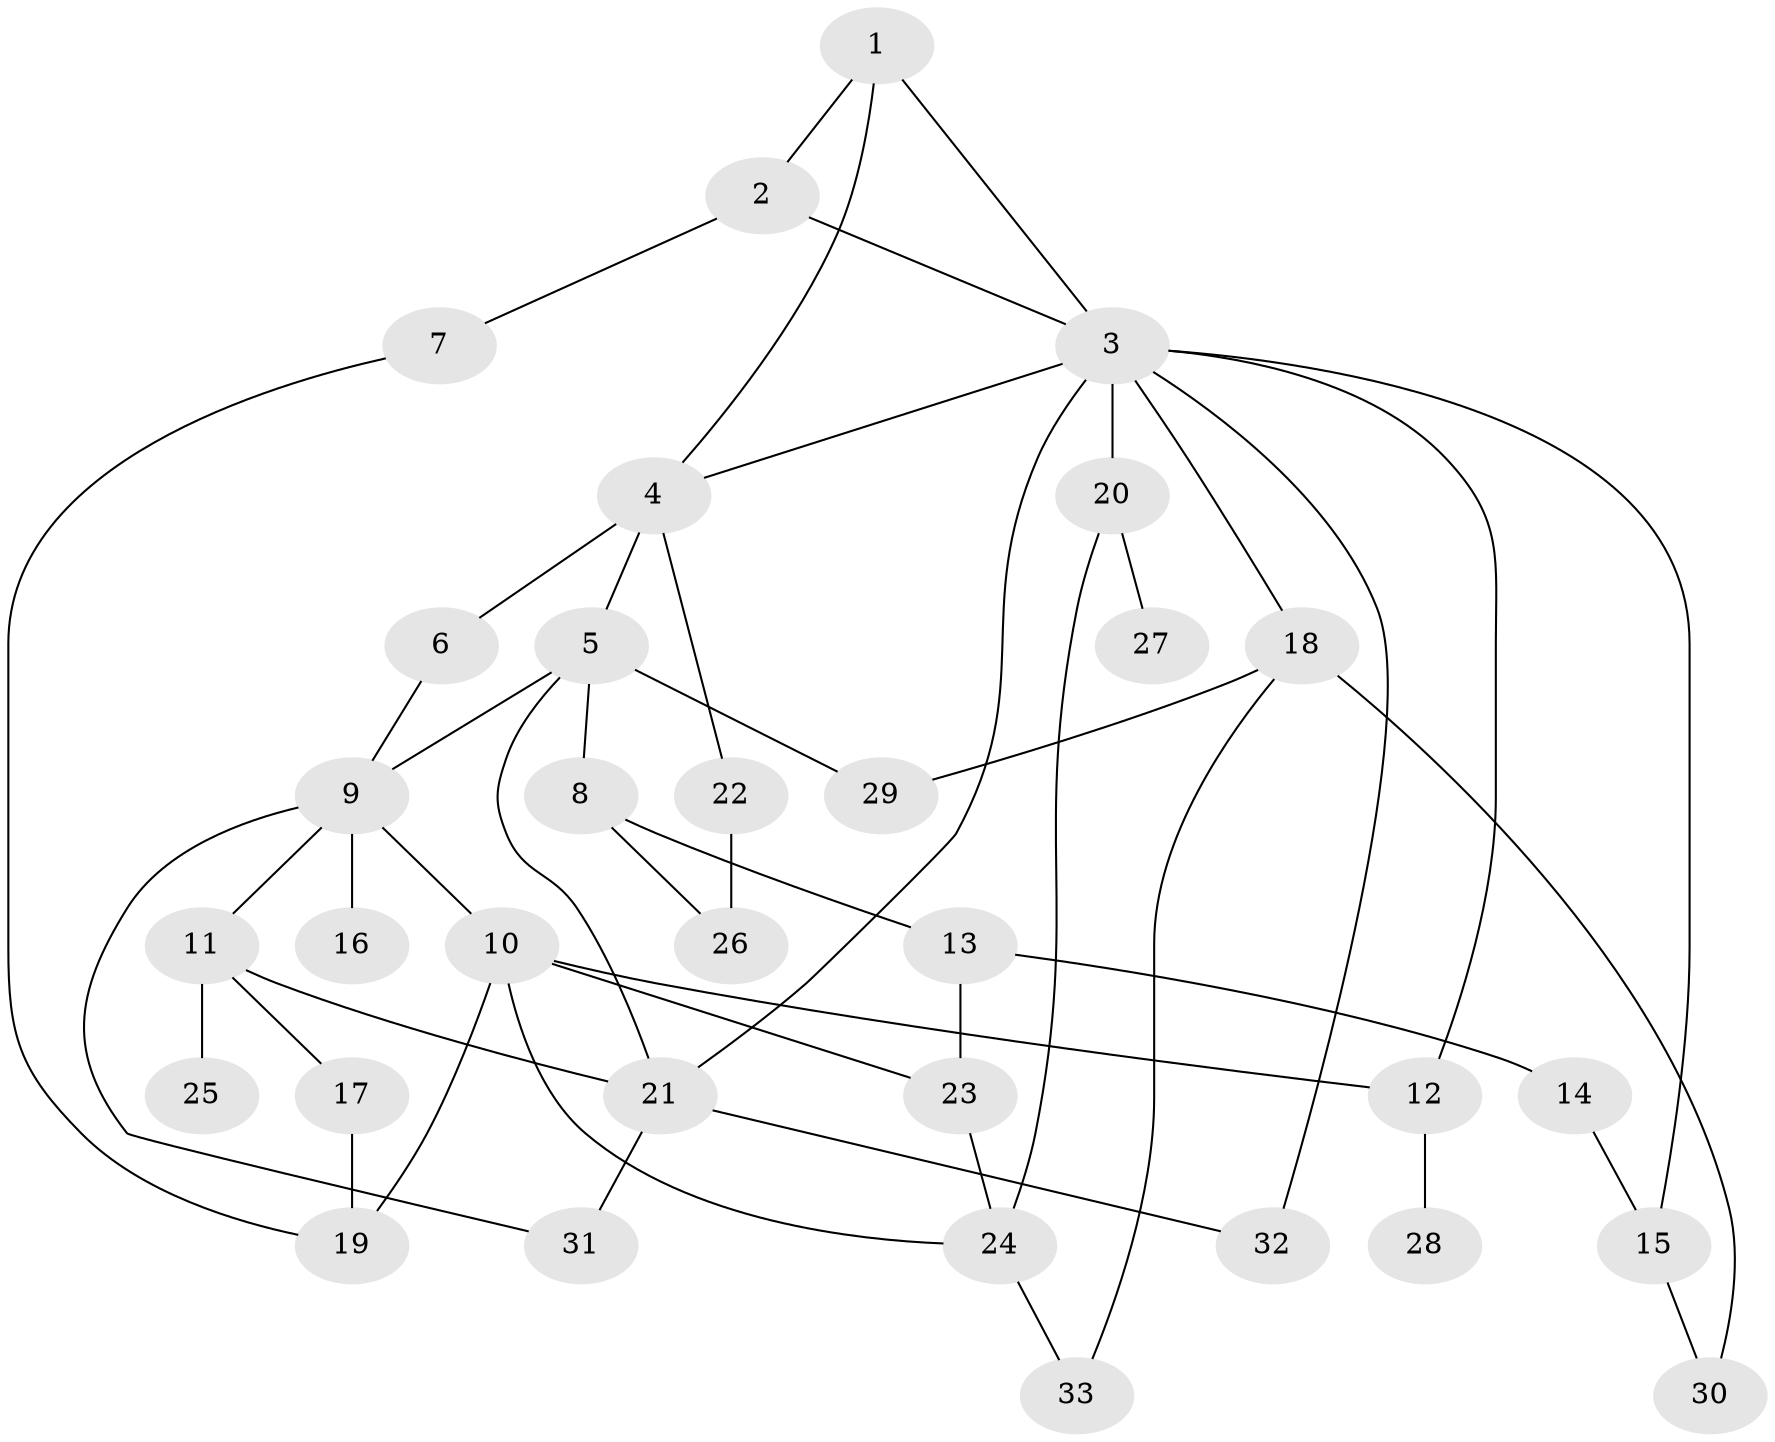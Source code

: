 // original degree distribution, {3: 0.18461538461538463, 4: 0.1076923076923077, 7: 0.03076923076923077, 5: 0.046153846153846156, 2: 0.36923076923076925, 6: 0.03076923076923077, 1: 0.23076923076923078}
// Generated by graph-tools (version 1.1) at 2025/34/03/09/25 02:34:33]
// undirected, 33 vertices, 50 edges
graph export_dot {
graph [start="1"]
  node [color=gray90,style=filled];
  1;
  2;
  3;
  4;
  5;
  6;
  7;
  8;
  9;
  10;
  11;
  12;
  13;
  14;
  15;
  16;
  17;
  18;
  19;
  20;
  21;
  22;
  23;
  24;
  25;
  26;
  27;
  28;
  29;
  30;
  31;
  32;
  33;
  1 -- 2 [weight=1.0];
  1 -- 3 [weight=1.0];
  1 -- 4 [weight=1.0];
  2 -- 3 [weight=1.0];
  2 -- 7 [weight=1.0];
  3 -- 4 [weight=1.0];
  3 -- 12 [weight=1.0];
  3 -- 15 [weight=1.0];
  3 -- 18 [weight=1.0];
  3 -- 20 [weight=1.0];
  3 -- 21 [weight=1.0];
  3 -- 32 [weight=1.0];
  4 -- 5 [weight=1.0];
  4 -- 6 [weight=2.0];
  4 -- 22 [weight=1.0];
  5 -- 8 [weight=1.0];
  5 -- 9 [weight=1.0];
  5 -- 21 [weight=1.0];
  5 -- 29 [weight=1.0];
  6 -- 9 [weight=1.0];
  7 -- 19 [weight=1.0];
  8 -- 13 [weight=1.0];
  8 -- 26 [weight=1.0];
  9 -- 10 [weight=1.0];
  9 -- 11 [weight=1.0];
  9 -- 16 [weight=1.0];
  9 -- 31 [weight=1.0];
  10 -- 12 [weight=1.0];
  10 -- 19 [weight=1.0];
  10 -- 23 [weight=1.0];
  10 -- 24 [weight=1.0];
  11 -- 17 [weight=1.0];
  11 -- 21 [weight=1.0];
  11 -- 25 [weight=2.0];
  12 -- 28 [weight=1.0];
  13 -- 14 [weight=1.0];
  13 -- 23 [weight=1.0];
  14 -- 15 [weight=1.0];
  15 -- 30 [weight=1.0];
  17 -- 19 [weight=1.0];
  18 -- 29 [weight=1.0];
  18 -- 30 [weight=1.0];
  18 -- 33 [weight=1.0];
  20 -- 24 [weight=1.0];
  20 -- 27 [weight=1.0];
  21 -- 31 [weight=1.0];
  21 -- 32 [weight=1.0];
  22 -- 26 [weight=1.0];
  23 -- 24 [weight=1.0];
  24 -- 33 [weight=1.0];
}
